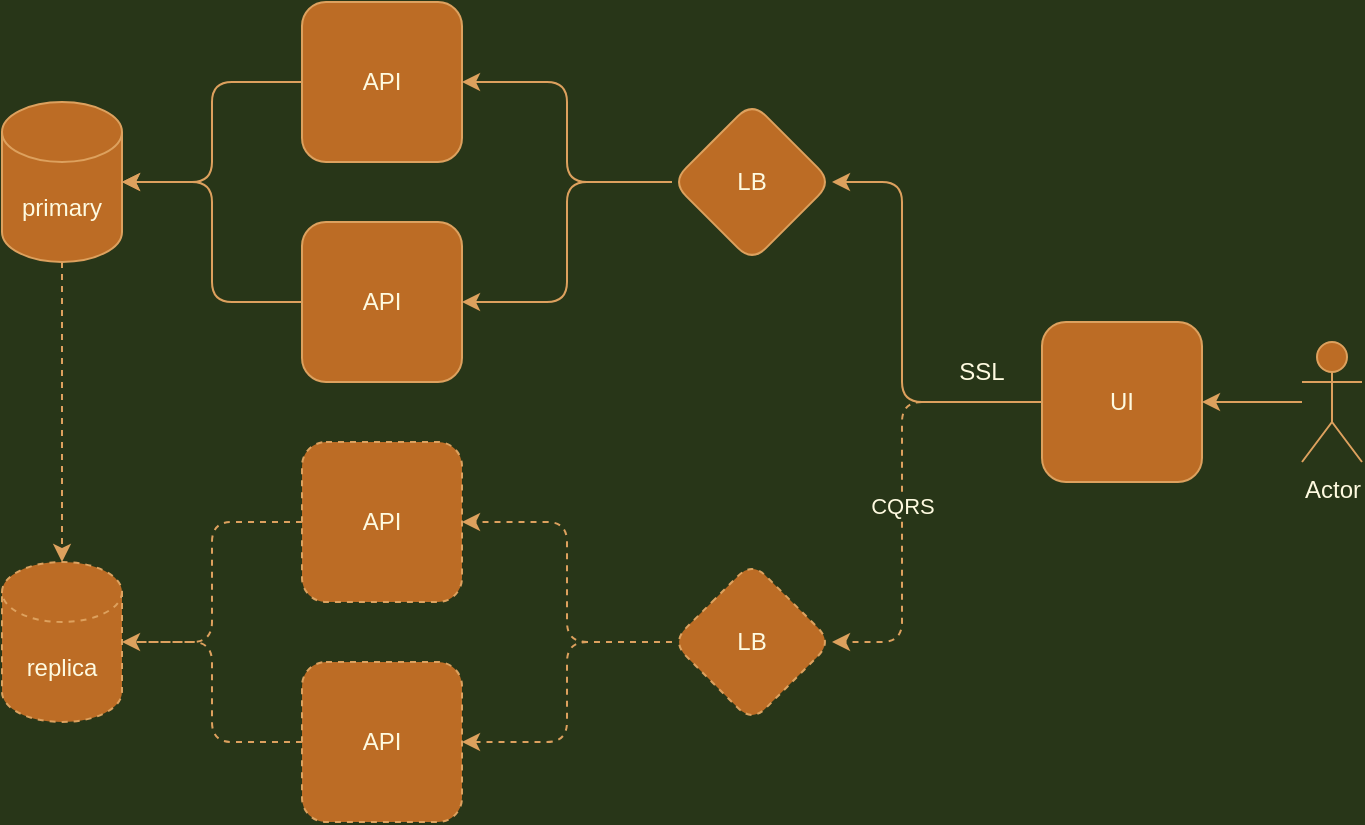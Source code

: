 <mxfile version="17.4.3" type="github">
  <diagram id="vwPWifELAXdsAQSFbmwV" name="Overview">
    <mxGraphModel dx="692" dy="456" grid="1" gridSize="10" guides="1" tooltips="1" connect="1" arrows="1" fold="1" page="1" pageScale="1" pageWidth="850" pageHeight="1100" background="#283618" math="0" shadow="0">
      <root>
        <mxCell id="0" />
        <mxCell id="1" parent="0" />
        <mxCell id="6yseTCEG1Ul1Zzsbv8ZU-7" style="edgeStyle=orthogonalEdgeStyle;rounded=1;orthogonalLoop=1;jettySize=auto;html=1;entryX=1;entryY=0.5;entryDx=0;entryDy=0;entryPerimeter=0;labelBackgroundColor=#283618;strokeColor=#DDA15E;fontColor=#FEFAE0;" parent="1" source="6yseTCEG1Ul1Zzsbv8ZU-1" target="6yseTCEG1Ul1Zzsbv8ZU-2" edge="1">
          <mxGeometry relative="1" as="geometry" />
        </mxCell>
        <mxCell id="6yseTCEG1Ul1Zzsbv8ZU-1" value="API" style="whiteSpace=wrap;html=1;aspect=fixed;fillColor=#BC6C25;strokeColor=#DDA15E;fontColor=#FEFAE0;rounded=1;" parent="1" vertex="1">
          <mxGeometry x="230" y="300" width="80" height="80" as="geometry" />
        </mxCell>
        <mxCell id="8xNTH2V6L5nFmaZscDAp-15" style="edgeStyle=orthogonalEdgeStyle;rounded=1;orthogonalLoop=1;jettySize=auto;html=1;entryX=0.5;entryY=0;entryDx=0;entryDy=0;entryPerimeter=0;dashed=1;endArrow=classic;endFill=1;labelBackgroundColor=#283618;strokeColor=#DDA15E;fontColor=#FEFAE0;" edge="1" parent="1" source="6yseTCEG1Ul1Zzsbv8ZU-2" target="8xNTH2V6L5nFmaZscDAp-5">
          <mxGeometry relative="1" as="geometry" />
        </mxCell>
        <mxCell id="6yseTCEG1Ul1Zzsbv8ZU-2" value="primary" style="shape=cylinder3;whiteSpace=wrap;html=1;boundedLbl=1;backgroundOutline=1;size=15;fillColor=#BC6C25;strokeColor=#DDA15E;fontColor=#FEFAE0;rounded=1;" parent="1" vertex="1">
          <mxGeometry x="80" y="350" width="60" height="80" as="geometry" />
        </mxCell>
        <mxCell id="6yseTCEG1Ul1Zzsbv8ZU-13" style="edgeStyle=orthogonalEdgeStyle;rounded=1;orthogonalLoop=1;jettySize=auto;html=1;entryX=1;entryY=0.5;entryDx=0;entryDy=0;labelBackgroundColor=#283618;strokeColor=#DDA15E;fontColor=#FEFAE0;" parent="1" source="6yseTCEG1Ul1Zzsbv8ZU-3" target="6yseTCEG1Ul1Zzsbv8ZU-12" edge="1">
          <mxGeometry relative="1" as="geometry" />
        </mxCell>
        <mxCell id="6yseTCEG1Ul1Zzsbv8ZU-3" value="Actor" style="shape=umlActor;verticalLabelPosition=bottom;verticalAlign=top;html=1;outlineConnect=0;fillColor=#BC6C25;strokeColor=#DDA15E;fontColor=#FEFAE0;rounded=1;" parent="1" vertex="1">
          <mxGeometry x="730" y="470" width="30" height="60" as="geometry" />
        </mxCell>
        <mxCell id="6yseTCEG1Ul1Zzsbv8ZU-8" style="edgeStyle=orthogonalEdgeStyle;rounded=1;orthogonalLoop=1;jettySize=auto;html=1;entryX=1;entryY=0.5;entryDx=0;entryDy=0;entryPerimeter=0;labelBackgroundColor=#283618;strokeColor=#DDA15E;fontColor=#FEFAE0;" parent="1" source="6yseTCEG1Ul1Zzsbv8ZU-4" target="6yseTCEG1Ul1Zzsbv8ZU-2" edge="1">
          <mxGeometry relative="1" as="geometry" />
        </mxCell>
        <mxCell id="6yseTCEG1Ul1Zzsbv8ZU-4" value="API" style="whiteSpace=wrap;html=1;aspect=fixed;fillColor=#BC6C25;strokeColor=#DDA15E;fontColor=#FEFAE0;rounded=1;" parent="1" vertex="1">
          <mxGeometry x="230" y="410" width="80" height="80" as="geometry" />
        </mxCell>
        <mxCell id="6yseTCEG1Ul1Zzsbv8ZU-10" style="edgeStyle=orthogonalEdgeStyle;rounded=1;orthogonalLoop=1;jettySize=auto;html=1;entryX=1;entryY=0.5;entryDx=0;entryDy=0;labelBackgroundColor=#283618;strokeColor=#DDA15E;fontColor=#FEFAE0;" parent="1" source="6yseTCEG1Ul1Zzsbv8ZU-9" target="6yseTCEG1Ul1Zzsbv8ZU-1" edge="1">
          <mxGeometry relative="1" as="geometry" />
        </mxCell>
        <mxCell id="6yseTCEG1Ul1Zzsbv8ZU-11" style="edgeStyle=orthogonalEdgeStyle;rounded=1;orthogonalLoop=1;jettySize=auto;html=1;entryX=1;entryY=0.5;entryDx=0;entryDy=0;labelBackgroundColor=#283618;strokeColor=#DDA15E;fontColor=#FEFAE0;" parent="1" source="6yseTCEG1Ul1Zzsbv8ZU-9" target="6yseTCEG1Ul1Zzsbv8ZU-4" edge="1">
          <mxGeometry relative="1" as="geometry" />
        </mxCell>
        <mxCell id="6yseTCEG1Ul1Zzsbv8ZU-9" value="LB" style="rhombus;whiteSpace=wrap;html=1;fillColor=#BC6C25;strokeColor=#DDA15E;fontColor=#FEFAE0;rounded=1;" parent="1" vertex="1">
          <mxGeometry x="415" y="350" width="80" height="80" as="geometry" />
        </mxCell>
        <mxCell id="6yseTCEG1Ul1Zzsbv8ZU-14" style="edgeStyle=orthogonalEdgeStyle;rounded=1;orthogonalLoop=1;jettySize=auto;html=1;entryX=1;entryY=0.5;entryDx=0;entryDy=0;labelBackgroundColor=#283618;strokeColor=#DDA15E;fontColor=#FEFAE0;" parent="1" source="6yseTCEG1Ul1Zzsbv8ZU-12" target="6yseTCEG1Ul1Zzsbv8ZU-9" edge="1">
          <mxGeometry relative="1" as="geometry">
            <Array as="points">
              <mxPoint x="530" y="500" />
              <mxPoint x="530" y="390" />
            </Array>
          </mxGeometry>
        </mxCell>
        <mxCell id="8xNTH2V6L5nFmaZscDAp-9" style="edgeStyle=orthogonalEdgeStyle;rounded=1;orthogonalLoop=1;jettySize=auto;html=1;entryX=1;entryY=0.5;entryDx=0;entryDy=0;dashed=1;endArrow=classic;endFill=1;labelBackgroundColor=#283618;strokeColor=#DDA15E;fontColor=#FEFAE0;" edge="1" parent="1" source="6yseTCEG1Ul1Zzsbv8ZU-12" target="8xNTH2V6L5nFmaZscDAp-6">
          <mxGeometry relative="1" as="geometry">
            <Array as="points">
              <mxPoint x="530" y="500" />
              <mxPoint x="530" y="620" />
            </Array>
          </mxGeometry>
        </mxCell>
        <mxCell id="8xNTH2V6L5nFmaZscDAp-13" value="CQRS" style="edgeLabel;html=1;align=center;verticalAlign=middle;resizable=0;points=[];labelBackgroundColor=#283618;fontColor=#FEFAE0;rounded=1;" vertex="1" connectable="0" parent="8xNTH2V6L5nFmaZscDAp-9">
          <mxGeometry x="0.084" relative="1" as="geometry">
            <mxPoint as="offset" />
          </mxGeometry>
        </mxCell>
        <mxCell id="6yseTCEG1Ul1Zzsbv8ZU-12" value="UI" style="whiteSpace=wrap;html=1;aspect=fixed;fillColor=#BC6C25;strokeColor=#DDA15E;fontColor=#FEFAE0;rounded=1;" parent="1" vertex="1">
          <mxGeometry x="600" y="460" width="80" height="80" as="geometry" />
        </mxCell>
        <mxCell id="8xNTH2V6L5nFmaZscDAp-3" style="edgeStyle=orthogonalEdgeStyle;rounded=1;orthogonalLoop=1;jettySize=auto;html=1;dashed=1;entryX=1;entryY=0.5;entryDx=0;entryDy=0;entryPerimeter=0;labelBackgroundColor=#283618;strokeColor=#DDA15E;fontColor=#FEFAE0;" edge="1" parent="1" source="8xNTH2V6L5nFmaZscDAp-1" target="8xNTH2V6L5nFmaZscDAp-5">
          <mxGeometry relative="1" as="geometry">
            <mxPoint x="150" y="400.0" as="targetPoint" />
          </mxGeometry>
        </mxCell>
        <mxCell id="8xNTH2V6L5nFmaZscDAp-1" value="API" style="whiteSpace=wrap;html=1;aspect=fixed;dashed=1;fillColor=#BC6C25;strokeColor=#DDA15E;fontColor=#FEFAE0;rounded=1;" vertex="1" parent="1">
          <mxGeometry x="230" y="520" width="80" height="80" as="geometry" />
        </mxCell>
        <mxCell id="8xNTH2V6L5nFmaZscDAp-5" value="replica" style="shape=cylinder3;whiteSpace=wrap;html=1;boundedLbl=1;backgroundOutline=1;size=15;dashed=1;fillColor=#BC6C25;strokeColor=#DDA15E;fontColor=#FEFAE0;rounded=1;" vertex="1" parent="1">
          <mxGeometry x="80" y="580" width="60" height="80" as="geometry" />
        </mxCell>
        <mxCell id="8xNTH2V6L5nFmaZscDAp-8" style="edgeStyle=orthogonalEdgeStyle;rounded=1;orthogonalLoop=1;jettySize=auto;html=1;entryX=1;entryY=0.5;entryDx=0;entryDy=0;dashed=1;endArrow=classic;endFill=1;startArrow=none;startFill=0;labelBackgroundColor=#283618;strokeColor=#DDA15E;fontColor=#FEFAE0;" edge="1" parent="1" source="8xNTH2V6L5nFmaZscDAp-6" target="8xNTH2V6L5nFmaZscDAp-1">
          <mxGeometry relative="1" as="geometry" />
        </mxCell>
        <mxCell id="8xNTH2V6L5nFmaZscDAp-12" style="edgeStyle=orthogonalEdgeStyle;rounded=1;orthogonalLoop=1;jettySize=auto;html=1;entryX=1;entryY=0.5;entryDx=0;entryDy=0;dashed=1;endArrow=classic;endFill=1;labelBackgroundColor=#283618;strokeColor=#DDA15E;fontColor=#FEFAE0;" edge="1" parent="1" source="8xNTH2V6L5nFmaZscDAp-6" target="8xNTH2V6L5nFmaZscDAp-10">
          <mxGeometry relative="1" as="geometry" />
        </mxCell>
        <mxCell id="8xNTH2V6L5nFmaZscDAp-6" value="LB" style="rhombus;whiteSpace=wrap;html=1;dashed=1;fillColor=#BC6C25;strokeColor=#DDA15E;fontColor=#FEFAE0;rounded=1;" vertex="1" parent="1">
          <mxGeometry x="415" y="580" width="80" height="80" as="geometry" />
        </mxCell>
        <mxCell id="8xNTH2V6L5nFmaZscDAp-11" style="edgeStyle=orthogonalEdgeStyle;rounded=1;orthogonalLoop=1;jettySize=auto;html=1;entryX=1;entryY=0.5;entryDx=0;entryDy=0;entryPerimeter=0;dashed=1;endArrow=none;endFill=0;labelBackgroundColor=#283618;strokeColor=#DDA15E;fontColor=#FEFAE0;" edge="1" parent="1" source="8xNTH2V6L5nFmaZscDAp-10" target="8xNTH2V6L5nFmaZscDAp-5">
          <mxGeometry relative="1" as="geometry" />
        </mxCell>
        <mxCell id="8xNTH2V6L5nFmaZscDAp-10" value="API" style="whiteSpace=wrap;html=1;aspect=fixed;dashed=1;fillColor=#BC6C25;strokeColor=#DDA15E;fontColor=#FEFAE0;rounded=1;" vertex="1" parent="1">
          <mxGeometry x="230" y="630" width="80" height="80" as="geometry" />
        </mxCell>
        <mxCell id="8xNTH2V6L5nFmaZscDAp-14" value="SSL" style="text;html=1;strokeColor=none;fillColor=none;align=center;verticalAlign=middle;whiteSpace=wrap;rounded=1;dashed=1;fontColor=#FEFAE0;" vertex="1" parent="1">
          <mxGeometry x="540" y="470" width="60" height="30" as="geometry" />
        </mxCell>
      </root>
    </mxGraphModel>
  </diagram>
</mxfile>
